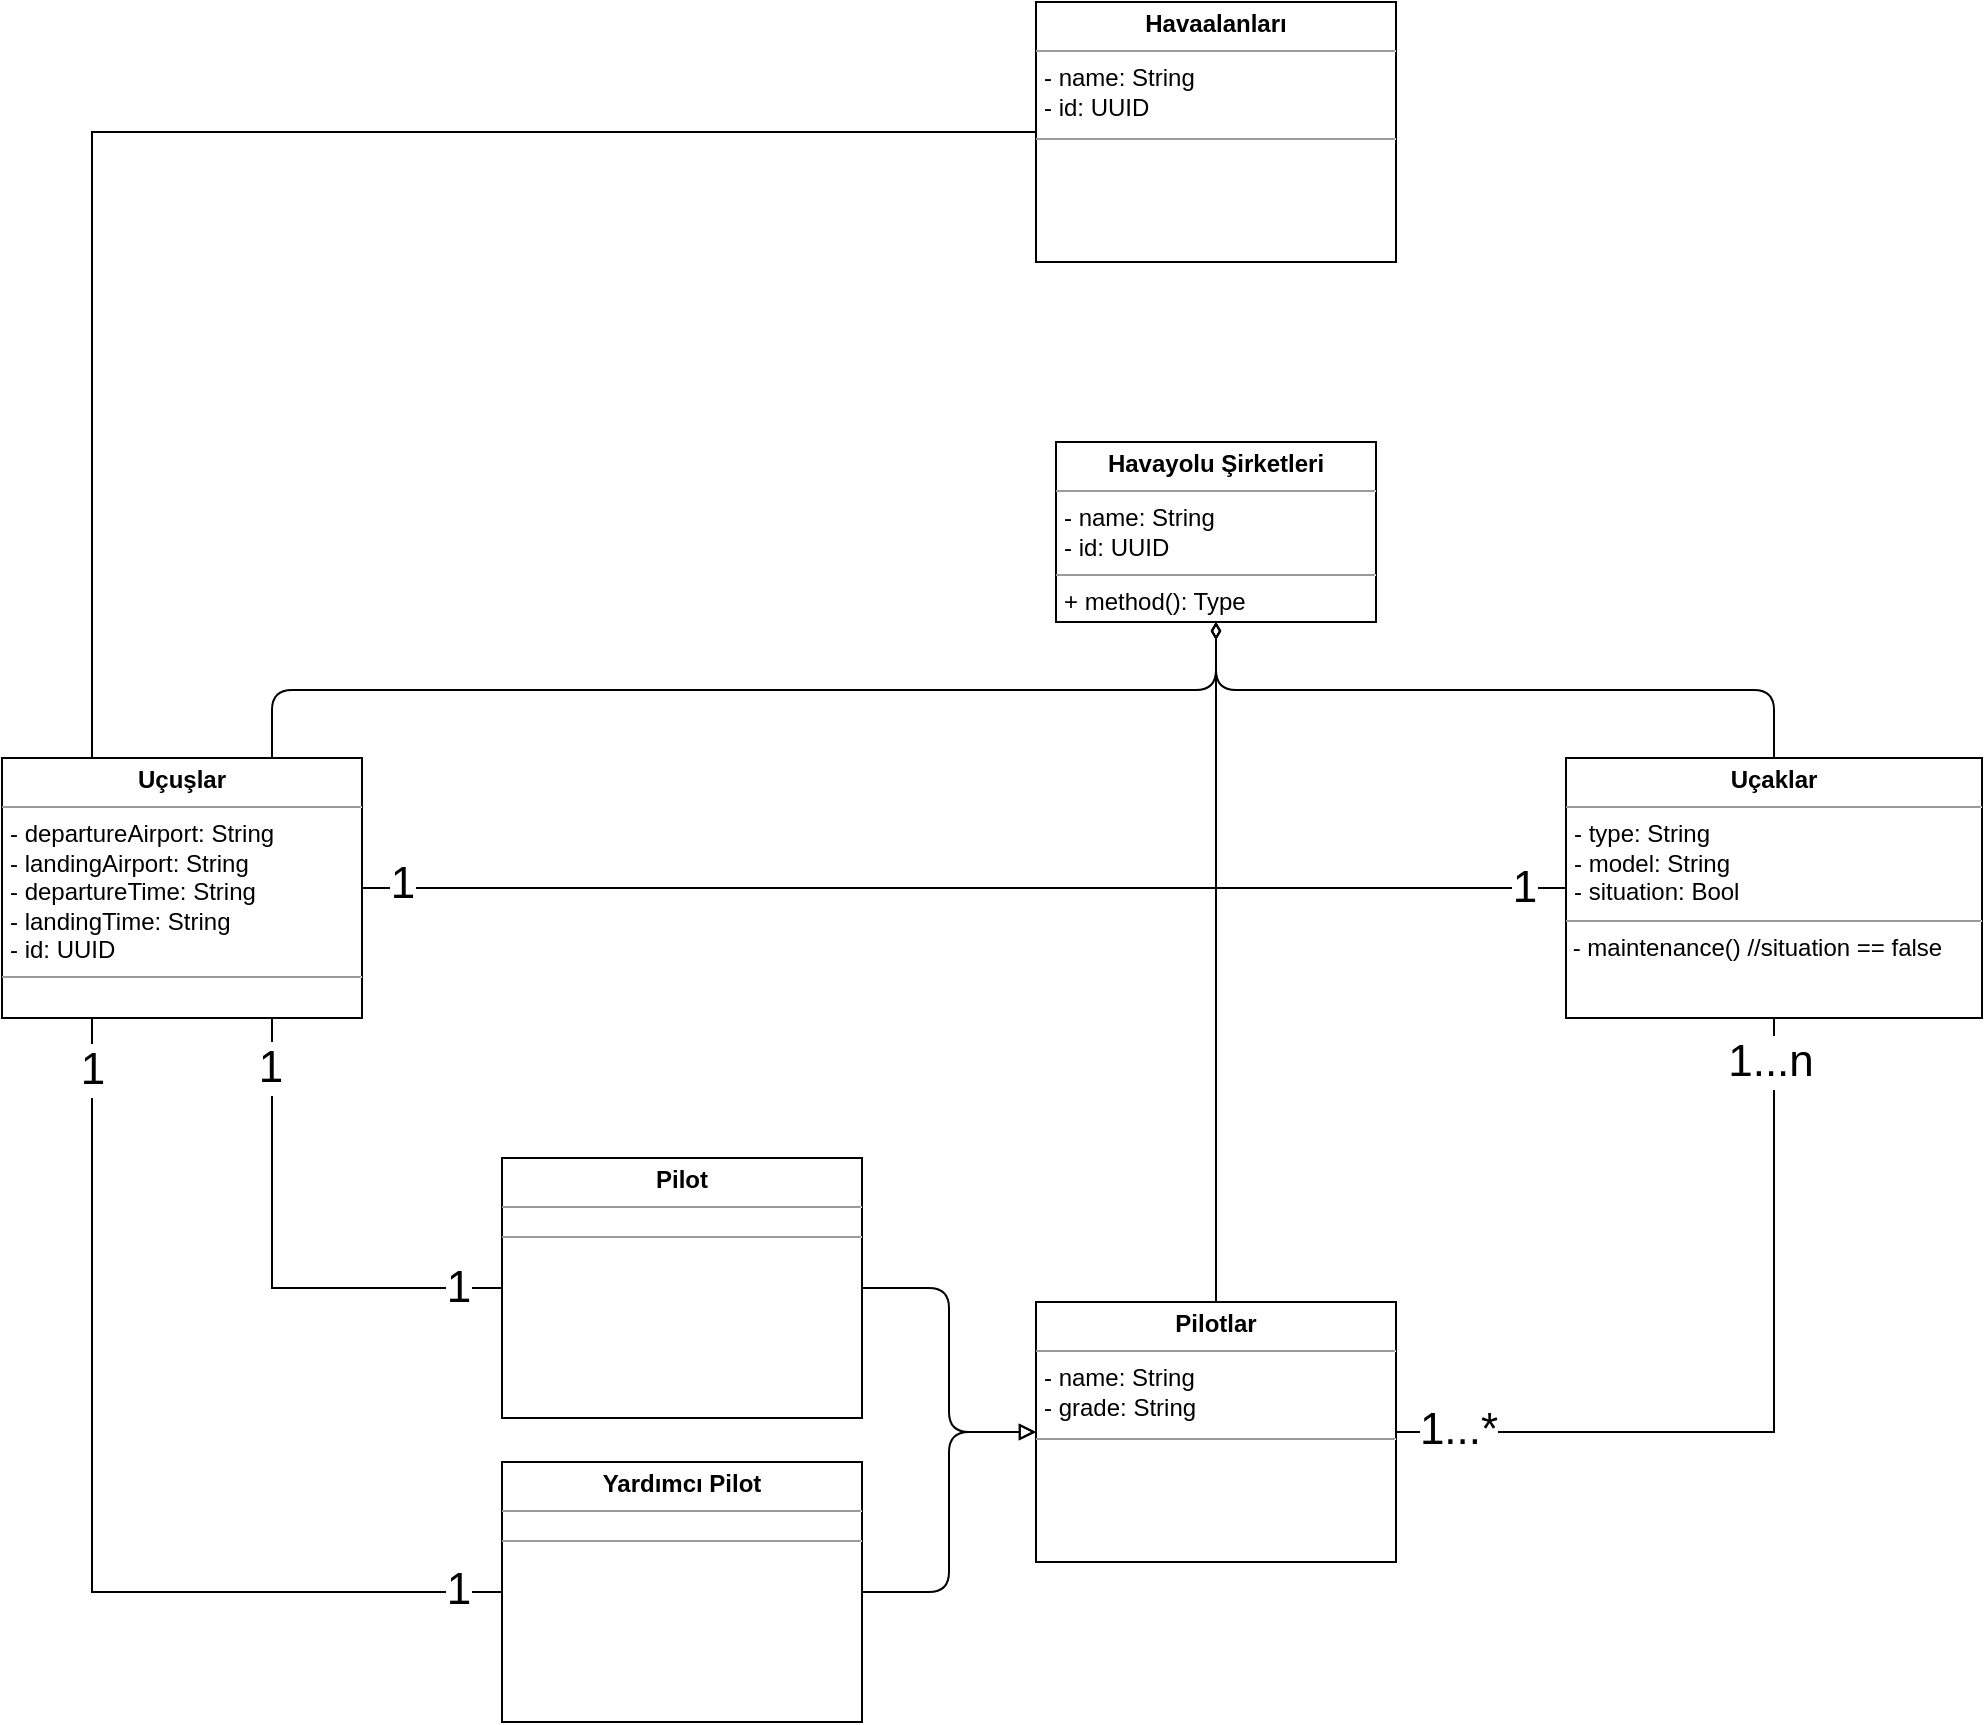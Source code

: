 <mxfile version="21.6.5" type="device">
  <diagram name="Sayfa -1" id="rMy1DtNUM_m1Y0t4n3_q">
    <mxGraphModel dx="1514" dy="1105" grid="1" gridSize="10" guides="1" tooltips="1" connect="1" arrows="1" fold="1" page="1" pageScale="1" pageWidth="1654" pageHeight="1169" math="0" shadow="0">
      <root>
        <mxCell id="0" />
        <mxCell id="1" parent="0" />
        <mxCell id="lRUuCXV5cS_t2Xa7cRDr-26" style="edgeStyle=orthogonalEdgeStyle;rounded=1;orthogonalLoop=1;jettySize=auto;html=1;exitX=0.75;exitY=0;exitDx=0;exitDy=0;entryX=0.5;entryY=1;entryDx=0;entryDy=0;endArrow=diamondThin;endFill=0;" edge="1" parent="1" source="lRUuCXV5cS_t2Xa7cRDr-12" target="lRUuCXV5cS_t2Xa7cRDr-22">
          <mxGeometry relative="1" as="geometry" />
        </mxCell>
        <mxCell id="lRUuCXV5cS_t2Xa7cRDr-12" value="&lt;p style=&quot;margin:0px;margin-top:4px;text-align:center;&quot;&gt;&lt;b&gt;Uçuşlar&lt;/b&gt;&lt;/p&gt;&lt;hr size=&quot;1&quot;&gt;&lt;p style=&quot;border-color: var(--border-color); margin: 0px 0px 0px 4px;&quot;&gt;- departureAirport: String&lt;/p&gt;&lt;p style=&quot;border-color: var(--border-color); margin: 0px 0px 0px 4px;&quot;&gt;- landingAirport: String&lt;/p&gt;&lt;p style=&quot;border-color: var(--border-color); margin: 0px 0px 0px 4px;&quot;&gt;&lt;span style=&quot;background-color: initial;&quot;&gt;- departureTime: String&lt;/span&gt;&lt;br&gt;&lt;/p&gt;&lt;p style=&quot;border-color: var(--border-color); margin: 0px 0px 0px 4px;&quot;&gt;- landingTime: String&lt;/p&gt;&lt;p style=&quot;border-color: var(--border-color); margin: 0px 0px 0px 4px;&quot;&gt;- id: UUID&lt;/p&gt;&lt;hr size=&quot;1&quot;&gt;&lt;div style=&quot;height:2px;&quot;&gt;&lt;/div&gt;" style="verticalAlign=top;align=left;overflow=fill;fontSize=12;fontFamily=Helvetica;html=1;whiteSpace=wrap;" vertex="1" parent="1">
          <mxGeometry x="220" y="508" width="180" height="130" as="geometry" />
        </mxCell>
        <mxCell id="lRUuCXV5cS_t2Xa7cRDr-25" style="edgeStyle=orthogonalEdgeStyle;rounded=1;orthogonalLoop=1;jettySize=auto;html=1;exitX=0.5;exitY=0;exitDx=0;exitDy=0;entryX=0.5;entryY=1;entryDx=0;entryDy=0;endArrow=diamondThin;endFill=0;" edge="1" parent="1" source="lRUuCXV5cS_t2Xa7cRDr-13" target="lRUuCXV5cS_t2Xa7cRDr-22">
          <mxGeometry relative="1" as="geometry" />
        </mxCell>
        <mxCell id="lRUuCXV5cS_t2Xa7cRDr-34" style="edgeStyle=orthogonalEdgeStyle;rounded=0;orthogonalLoop=1;jettySize=auto;html=1;entryX=1;entryY=0.5;entryDx=0;entryDy=0;endArrow=none;endFill=0;" edge="1" parent="1" source="lRUuCXV5cS_t2Xa7cRDr-13" target="lRUuCXV5cS_t2Xa7cRDr-12">
          <mxGeometry relative="1" as="geometry" />
        </mxCell>
        <mxCell id="lRUuCXV5cS_t2Xa7cRDr-35" value="1" style="edgeLabel;html=1;align=center;verticalAlign=middle;resizable=0;points=[];fontSize=22;" vertex="1" connectable="0" parent="lRUuCXV5cS_t2Xa7cRDr-34">
          <mxGeometry x="0.032" y="7" relative="1" as="geometry">
            <mxPoint x="289" y="-7" as="offset" />
          </mxGeometry>
        </mxCell>
        <mxCell id="lRUuCXV5cS_t2Xa7cRDr-36" value="1" style="edgeLabel;html=1;align=center;verticalAlign=middle;resizable=0;points=[];fontSize=22;" vertex="1" connectable="0" parent="lRUuCXV5cS_t2Xa7cRDr-34">
          <mxGeometry x="0.196" y="-2" relative="1" as="geometry">
            <mxPoint x="-222" as="offset" />
          </mxGeometry>
        </mxCell>
        <mxCell id="lRUuCXV5cS_t2Xa7cRDr-13" value="&lt;p style=&quot;margin:0px;margin-top:4px;text-align:center;&quot;&gt;&lt;b&gt;Uçaklar&lt;/b&gt;&lt;/p&gt;&lt;hr size=&quot;1&quot;&gt;&lt;p style=&quot;border-color: var(--border-color); margin: 0px 0px 0px 4px;&quot;&gt;- type: String&lt;/p&gt;&lt;p style=&quot;border-color: var(--border-color); margin: 0px 0px 0px 4px;&quot;&gt;- model: String&lt;/p&gt;&lt;p style=&quot;border-color: var(--border-color); margin: 0px 0px 0px 4px;&quot;&gt;-&amp;nbsp;situation: Bool&lt;/p&gt;&lt;hr size=&quot;1&quot;&gt;&lt;div style=&quot;height:2px;&quot;&gt;&amp;nbsp;-&amp;nbsp;maintenance() //situation == false&lt;/div&gt;" style="verticalAlign=top;align=left;overflow=fill;fontSize=12;fontFamily=Helvetica;html=1;whiteSpace=wrap;" vertex="1" parent="1">
          <mxGeometry x="1002" y="508" width="208" height="130" as="geometry" />
        </mxCell>
        <mxCell id="lRUuCXV5cS_t2Xa7cRDr-27" style="edgeStyle=orthogonalEdgeStyle;rounded=0;orthogonalLoop=1;jettySize=auto;html=1;entryX=0.5;entryY=1;entryDx=0;entryDy=0;endArrow=diamondThin;endFill=0;" edge="1" parent="1" source="lRUuCXV5cS_t2Xa7cRDr-18" target="lRUuCXV5cS_t2Xa7cRDr-22">
          <mxGeometry relative="1" as="geometry" />
        </mxCell>
        <mxCell id="lRUuCXV5cS_t2Xa7cRDr-33" style="edgeStyle=orthogonalEdgeStyle;rounded=0;orthogonalLoop=1;jettySize=auto;html=1;exitX=1;exitY=0.5;exitDx=0;exitDy=0;entryX=0.5;entryY=1;entryDx=0;entryDy=0;endArrow=none;endFill=0;" edge="1" parent="1" source="lRUuCXV5cS_t2Xa7cRDr-18" target="lRUuCXV5cS_t2Xa7cRDr-13">
          <mxGeometry relative="1" as="geometry" />
        </mxCell>
        <mxCell id="lRUuCXV5cS_t2Xa7cRDr-18" value="&lt;p style=&quot;margin:0px;margin-top:4px;text-align:center;&quot;&gt;&lt;b&gt;Pilotlar&lt;/b&gt;&lt;/p&gt;&lt;hr size=&quot;1&quot;&gt;&lt;p style=&quot;border-color: var(--border-color); margin: 0px 0px 0px 4px;&quot;&gt;- name: String&lt;/p&gt;&lt;p style=&quot;border-color: var(--border-color); margin: 0px 0px 0px 4px;&quot;&gt;- grade: String&lt;/p&gt;&lt;div style=&quot;height:2px;&quot;&gt;&lt;/div&gt;&lt;hr size=&quot;1&quot;&gt;&lt;div style=&quot;height:2px;&quot;&gt;&lt;/div&gt;" style="verticalAlign=top;align=left;overflow=fill;fontSize=12;fontFamily=Helvetica;html=1;whiteSpace=wrap;" vertex="1" parent="1">
          <mxGeometry x="737" y="780" width="180" height="130" as="geometry" />
        </mxCell>
        <mxCell id="lRUuCXV5cS_t2Xa7cRDr-54" style="edgeStyle=orthogonalEdgeStyle;rounded=0;orthogonalLoop=1;jettySize=auto;html=1;exitX=0;exitY=0.5;exitDx=0;exitDy=0;entryX=0.25;entryY=0;entryDx=0;entryDy=0;endArrow=none;endFill=0;" edge="1" parent="1" source="lRUuCXV5cS_t2Xa7cRDr-19" target="lRUuCXV5cS_t2Xa7cRDr-12">
          <mxGeometry relative="1" as="geometry" />
        </mxCell>
        <mxCell id="lRUuCXV5cS_t2Xa7cRDr-19" value="&lt;p style=&quot;margin:0px;margin-top:4px;text-align:center;&quot;&gt;&lt;b&gt;Havaalanları&lt;/b&gt;&lt;/p&gt;&lt;hr size=&quot;1&quot;&gt;&lt;p style=&quot;border-color: var(--border-color); margin: 0px 0px 0px 4px;&quot;&gt;- name: String&lt;/p&gt;&lt;p style=&quot;border-color: var(--border-color); margin: 0px 0px 0px 4px;&quot;&gt;- id: UUID&lt;/p&gt;&lt;div style=&quot;height:2px;&quot;&gt;&lt;/div&gt;&lt;hr size=&quot;1&quot;&gt;&lt;div style=&quot;height:2px;&quot;&gt;&lt;/div&gt;" style="verticalAlign=top;align=left;overflow=fill;fontSize=12;fontFamily=Helvetica;html=1;whiteSpace=wrap;" vertex="1" parent="1">
          <mxGeometry x="737" y="130" width="180" height="130" as="geometry" />
        </mxCell>
        <mxCell id="lRUuCXV5cS_t2Xa7cRDr-30" style="edgeStyle=orthogonalEdgeStyle;rounded=1;orthogonalLoop=1;jettySize=auto;html=1;exitX=1;exitY=0.5;exitDx=0;exitDy=0;entryX=0;entryY=0.5;entryDx=0;entryDy=0;endArrow=block;endFill=0;" edge="1" parent="1" source="lRUuCXV5cS_t2Xa7cRDr-20" target="lRUuCXV5cS_t2Xa7cRDr-18">
          <mxGeometry relative="1" as="geometry" />
        </mxCell>
        <mxCell id="lRUuCXV5cS_t2Xa7cRDr-20" value="&lt;p style=&quot;margin:0px;margin-top:4px;text-align:center;&quot;&gt;&lt;b&gt;Pilot&lt;/b&gt;&lt;/p&gt;&lt;hr size=&quot;1&quot;&gt;&lt;div style=&quot;height:2px;&quot;&gt;&lt;/div&gt;&lt;hr size=&quot;1&quot;&gt;&lt;div style=&quot;height:2px;&quot;&gt;&lt;/div&gt;" style="verticalAlign=top;align=left;overflow=fill;fontSize=12;fontFamily=Helvetica;html=1;whiteSpace=wrap;" vertex="1" parent="1">
          <mxGeometry x="470" y="708" width="180" height="130" as="geometry" />
        </mxCell>
        <mxCell id="lRUuCXV5cS_t2Xa7cRDr-28" style="edgeStyle=orthogonalEdgeStyle;rounded=1;orthogonalLoop=1;jettySize=auto;html=1;entryX=0;entryY=0.5;entryDx=0;entryDy=0;endArrow=block;endFill=0;exitX=1;exitY=0.5;exitDx=0;exitDy=0;" edge="1" parent="1" source="lRUuCXV5cS_t2Xa7cRDr-21" target="lRUuCXV5cS_t2Xa7cRDr-18">
          <mxGeometry relative="1" as="geometry" />
        </mxCell>
        <mxCell id="lRUuCXV5cS_t2Xa7cRDr-32" style="edgeStyle=orthogonalEdgeStyle;rounded=0;orthogonalLoop=1;jettySize=auto;html=1;exitX=0;exitY=0.5;exitDx=0;exitDy=0;entryX=0.25;entryY=1;entryDx=0;entryDy=0;endArrow=none;endFill=0;" edge="1" parent="1" source="lRUuCXV5cS_t2Xa7cRDr-21" target="lRUuCXV5cS_t2Xa7cRDr-12">
          <mxGeometry relative="1" as="geometry" />
        </mxCell>
        <mxCell id="lRUuCXV5cS_t2Xa7cRDr-21" value="&lt;p style=&quot;margin:0px;margin-top:4px;text-align:center;&quot;&gt;&lt;b&gt;Yardımcı Pilot&lt;/b&gt;&lt;/p&gt;&lt;hr size=&quot;1&quot;&gt;&lt;div style=&quot;height:2px;&quot;&gt;&lt;/div&gt;&lt;hr size=&quot;1&quot;&gt;&lt;div style=&quot;height:2px;&quot;&gt;&lt;/div&gt;" style="verticalAlign=top;align=left;overflow=fill;fontSize=12;fontFamily=Helvetica;html=1;whiteSpace=wrap;" vertex="1" parent="1">
          <mxGeometry x="470" y="860" width="180" height="130" as="geometry" />
        </mxCell>
        <mxCell id="lRUuCXV5cS_t2Xa7cRDr-22" value="&lt;p style=&quot;margin:0px;margin-top:4px;text-align:center;&quot;&gt;&lt;b&gt;Havayolu Şirketleri&lt;/b&gt;&lt;/p&gt;&lt;hr size=&quot;1&quot;&gt;&lt;p style=&quot;margin:0px;margin-left:4px;&quot;&gt;- name: String&lt;/p&gt;&lt;p style=&quot;margin:0px;margin-left:4px;&quot;&gt;- id: UUID&lt;/p&gt;&lt;hr size=&quot;1&quot;&gt;&lt;p style=&quot;margin:0px;margin-left:4px;&quot;&gt;+ method(): Type&lt;/p&gt;" style="verticalAlign=top;align=left;overflow=fill;fontSize=12;fontFamily=Helvetica;html=1;whiteSpace=wrap;" vertex="1" parent="1">
          <mxGeometry x="747" y="350" width="160" height="90" as="geometry" />
        </mxCell>
        <mxCell id="lRUuCXV5cS_t2Xa7cRDr-31" style="edgeStyle=orthogonalEdgeStyle;rounded=0;orthogonalLoop=1;jettySize=auto;html=1;exitX=0;exitY=0.5;exitDx=0;exitDy=0;entryX=0.75;entryY=1;entryDx=0;entryDy=0;endArrow=none;endFill=0;" edge="1" parent="1" source="lRUuCXV5cS_t2Xa7cRDr-20" target="lRUuCXV5cS_t2Xa7cRDr-12">
          <mxGeometry relative="1" as="geometry" />
        </mxCell>
        <mxCell id="lRUuCXV5cS_t2Xa7cRDr-37" value="&lt;font style=&quot;font-size: 22px;&quot;&gt;1&lt;/font&gt;" style="edgeLabel;html=1;align=center;verticalAlign=middle;resizable=0;points=[];" vertex="1" connectable="0" parent="lRUuCXV5cS_t2Xa7cRDr-31">
          <mxGeometry x="-0.826" relative="1" as="geometry">
            <mxPoint as="offset" />
          </mxGeometry>
        </mxCell>
        <mxCell id="lRUuCXV5cS_t2Xa7cRDr-44" value="&lt;font style=&quot;font-size: 22px;&quot;&gt;1&lt;/font&gt;" style="edgeLabel;html=1;align=center;verticalAlign=middle;resizable=0;points=[];" vertex="1" connectable="0" parent="lRUuCXV5cS_t2Xa7cRDr-31">
          <mxGeometry x="-0.826" relative="1" as="geometry">
            <mxPoint x="-94" y="-110" as="offset" />
          </mxGeometry>
        </mxCell>
        <mxCell id="lRUuCXV5cS_t2Xa7cRDr-45" value="&lt;font style=&quot;font-size: 22px;&quot;&gt;1&lt;/font&gt;" style="edgeLabel;html=1;align=center;verticalAlign=middle;resizable=0;points=[];" vertex="1" connectable="0" parent="lRUuCXV5cS_t2Xa7cRDr-31">
          <mxGeometry x="-0.826" relative="1" as="geometry">
            <mxPoint x="-183" y="-109" as="offset" />
          </mxGeometry>
        </mxCell>
        <mxCell id="lRUuCXV5cS_t2Xa7cRDr-49" value="&lt;font style=&quot;font-size: 22px;&quot;&gt;1&lt;/font&gt;" style="edgeLabel;html=1;align=center;verticalAlign=middle;resizable=0;points=[];" vertex="1" connectable="0" parent="lRUuCXV5cS_t2Xa7cRDr-31">
          <mxGeometry x="-0.826" relative="1" as="geometry">
            <mxPoint y="151" as="offset" />
          </mxGeometry>
        </mxCell>
        <mxCell id="lRUuCXV5cS_t2Xa7cRDr-50" value="&lt;font style=&quot;font-size: 22px;&quot;&gt;1...n&lt;/font&gt;" style="edgeLabel;html=1;align=center;verticalAlign=middle;resizable=0;points=[];" vertex="1" connectable="0" parent="lRUuCXV5cS_t2Xa7cRDr-31">
          <mxGeometry x="-0.826" relative="1" as="geometry">
            <mxPoint x="656" y="-113" as="offset" />
          </mxGeometry>
        </mxCell>
        <mxCell id="lRUuCXV5cS_t2Xa7cRDr-52" value="&lt;font style=&quot;font-size: 22px;&quot;&gt;1...*&lt;/font&gt;" style="edgeLabel;html=1;align=center;verticalAlign=middle;resizable=0;points=[];" vertex="1" connectable="0" parent="lRUuCXV5cS_t2Xa7cRDr-31">
          <mxGeometry x="-0.826" relative="1" as="geometry">
            <mxPoint x="500" y="71" as="offset" />
          </mxGeometry>
        </mxCell>
      </root>
    </mxGraphModel>
  </diagram>
</mxfile>
